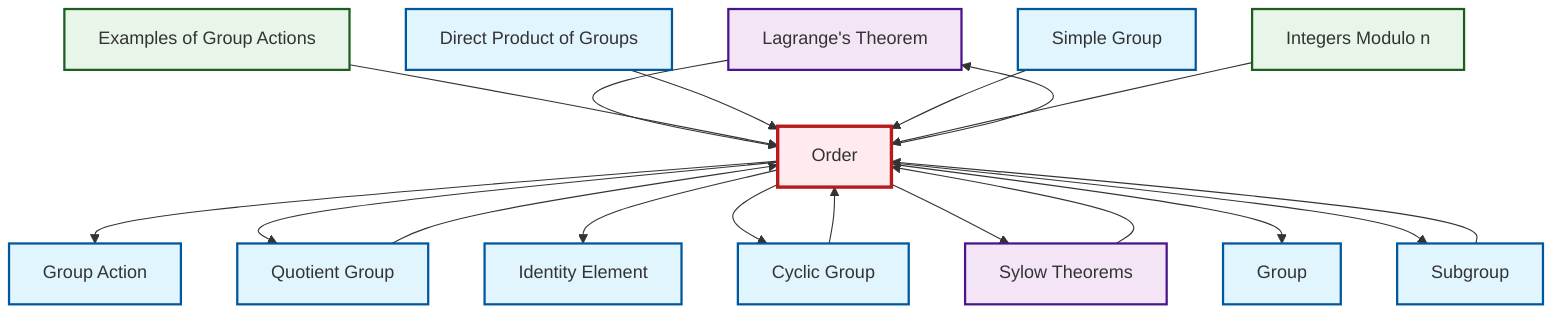 graph TD
    classDef definition fill:#e1f5fe,stroke:#01579b,stroke-width:2px
    classDef theorem fill:#f3e5f5,stroke:#4a148c,stroke-width:2px
    classDef axiom fill:#fff3e0,stroke:#e65100,stroke-width:2px
    classDef example fill:#e8f5e9,stroke:#1b5e20,stroke-width:2px
    classDef current fill:#ffebee,stroke:#b71c1c,stroke-width:3px
    def-identity-element["Identity Element"]:::definition
    thm-lagrange["Lagrange's Theorem"]:::theorem
    thm-sylow["Sylow Theorems"]:::theorem
    def-subgroup["Subgroup"]:::definition
    def-group["Group"]:::definition
    ex-group-action-examples["Examples of Group Actions"]:::example
    def-cyclic-group["Cyclic Group"]:::definition
    def-order["Order"]:::definition
    def-direct-product["Direct Product of Groups"]:::definition
    def-simple-group["Simple Group"]:::definition
    def-quotient-group["Quotient Group"]:::definition
    def-group-action["Group Action"]:::definition
    ex-quotient-integers-mod-n["Integers Modulo n"]:::example
    def-order --> def-group-action
    def-order --> thm-lagrange
    def-order --> def-quotient-group
    def-order --> def-identity-element
    def-order --> def-cyclic-group
    thm-sylow --> def-order
    thm-lagrange --> def-order
    ex-group-action-examples --> def-order
    def-subgroup --> def-order
    def-order --> thm-sylow
    def-order --> def-group
    def-quotient-group --> def-order
    def-direct-product --> def-order
    def-order --> def-subgroup
    def-simple-group --> def-order
    ex-quotient-integers-mod-n --> def-order
    def-cyclic-group --> def-order
    class def-order current